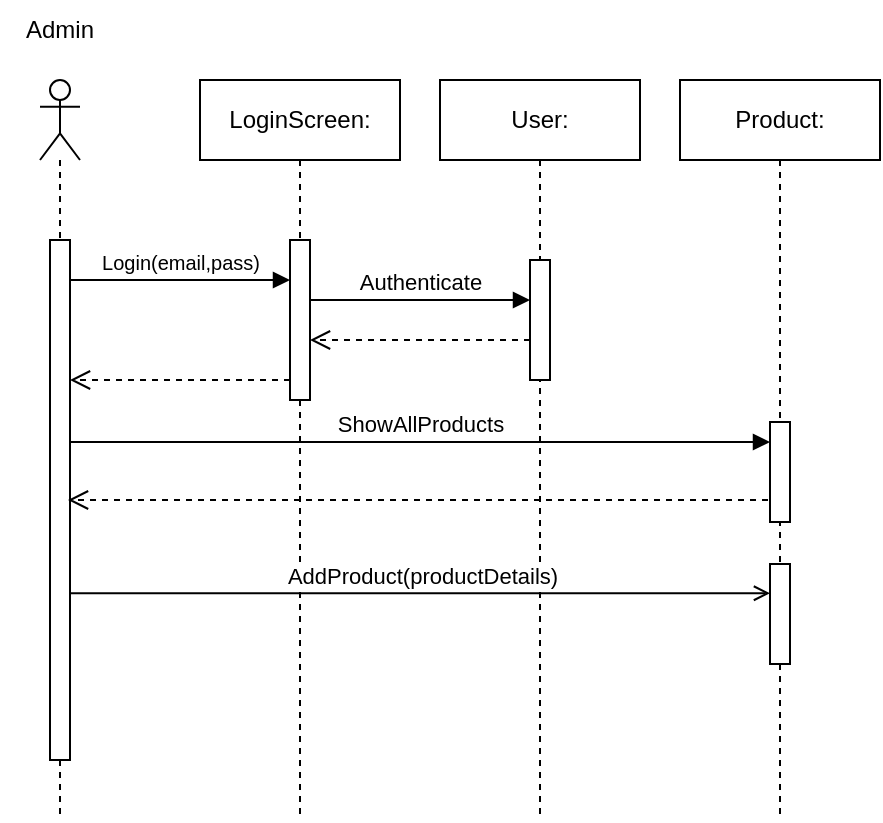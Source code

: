 <mxfile version="22.1.11" type="device">
  <diagram name="Page-1" id="HsitdcN0r7PipA14mCh1">
    <mxGraphModel dx="1036" dy="606" grid="1" gridSize="10" guides="1" tooltips="1" connect="1" arrows="1" fold="1" page="1" pageScale="1" pageWidth="1169" pageHeight="1654" math="0" shadow="0">
      <root>
        <mxCell id="0" />
        <mxCell id="1" parent="0" />
        <mxCell id="JLwtRgdgTvwD6cfcFC8S-1" value="" style="shape=umlLifeline;perimeter=lifelinePerimeter;whiteSpace=wrap;html=1;container=1;dropTarget=0;collapsible=0;recursiveResize=0;outlineConnect=0;portConstraint=eastwest;newEdgeStyle={&quot;curved&quot;:0,&quot;rounded&quot;:0};participant=umlActor;" parent="1" vertex="1">
          <mxGeometry x="650" y="390" width="20" height="370" as="geometry" />
        </mxCell>
        <mxCell id="JLwtRgdgTvwD6cfcFC8S-2" value="" style="html=1;points=[[0,0,0,0,5],[0,1,0,0,-5],[1,0,0,0,5],[1,1,0,0,-5]];perimeter=orthogonalPerimeter;outlineConnect=0;targetShapes=umlLifeline;portConstraint=eastwest;newEdgeStyle={&quot;curved&quot;:0,&quot;rounded&quot;:0};" parent="JLwtRgdgTvwD6cfcFC8S-1" vertex="1">
          <mxGeometry x="5" y="80" width="10" height="260" as="geometry" />
        </mxCell>
        <mxCell id="JLwtRgdgTvwD6cfcFC8S-3" value="User:" style="shape=umlLifeline;perimeter=lifelinePerimeter;whiteSpace=wrap;html=1;container=1;dropTarget=0;collapsible=0;recursiveResize=0;outlineConnect=0;portConstraint=eastwest;newEdgeStyle={&quot;curved&quot;:0,&quot;rounded&quot;:0};" parent="1" vertex="1">
          <mxGeometry x="850" y="390" width="100" height="370" as="geometry" />
        </mxCell>
        <mxCell id="JLwtRgdgTvwD6cfcFC8S-4" value="" style="html=1;points=[[0,0,0,0,5],[0,1,0,0,-5],[1,0,0,0,5],[1,1,0,0,-5]];perimeter=orthogonalPerimeter;outlineConnect=0;targetShapes=umlLifeline;portConstraint=eastwest;newEdgeStyle={&quot;curved&quot;:0,&quot;rounded&quot;:0};" parent="JLwtRgdgTvwD6cfcFC8S-3" vertex="1">
          <mxGeometry x="45" y="90" width="10" height="60" as="geometry" />
        </mxCell>
        <mxCell id="JLwtRgdgTvwD6cfcFC8S-5" value="Product:" style="shape=umlLifeline;perimeter=lifelinePerimeter;whiteSpace=wrap;html=1;container=1;dropTarget=0;collapsible=0;recursiveResize=0;outlineConnect=0;portConstraint=eastwest;newEdgeStyle={&quot;curved&quot;:0,&quot;rounded&quot;:0};" parent="1" vertex="1">
          <mxGeometry x="970" y="390" width="100" height="370" as="geometry" />
        </mxCell>
        <mxCell id="JLwtRgdgTvwD6cfcFC8S-6" value="Admin" style="text;html=1;strokeColor=none;fillColor=none;align=center;verticalAlign=middle;whiteSpace=wrap;rounded=0;" parent="1" vertex="1">
          <mxGeometry x="630" y="350" width="60" height="30" as="geometry" />
        </mxCell>
        <mxCell id="JLwtRgdgTvwD6cfcFC8S-7" value="LoginScreen:" style="shape=umlLifeline;perimeter=lifelinePerimeter;whiteSpace=wrap;html=1;container=1;dropTarget=0;collapsible=0;recursiveResize=0;outlineConnect=0;portConstraint=eastwest;newEdgeStyle={&quot;curved&quot;:0,&quot;rounded&quot;:0};" parent="1" vertex="1">
          <mxGeometry x="730" y="390" width="100" height="370" as="geometry" />
        </mxCell>
        <mxCell id="JLwtRgdgTvwD6cfcFC8S-8" value="" style="html=1;points=[[0,0,0,0,5],[0,1,0,0,-5],[1,0,0,0,5],[1,1,0,0,-5]];perimeter=orthogonalPerimeter;outlineConnect=0;targetShapes=umlLifeline;portConstraint=eastwest;newEdgeStyle={&quot;curved&quot;:0,&quot;rounded&quot;:0};" parent="JLwtRgdgTvwD6cfcFC8S-7" vertex="1">
          <mxGeometry x="45" y="80" width="10" height="80" as="geometry" />
        </mxCell>
        <mxCell id="JLwtRgdgTvwD6cfcFC8S-9" value="&lt;font style=&quot;font-size: 10px;&quot;&gt;Login(email,pass)&lt;/font&gt;" style="html=1;verticalAlign=bottom;endArrow=block;curved=0;rounded=0;exitX=1;exitY=0;exitDx=0;exitDy=5;exitPerimeter=0;" parent="1" edge="1">
          <mxGeometry width="80" relative="1" as="geometry">
            <mxPoint x="665" y="490" as="sourcePoint" />
            <mxPoint x="775" y="490" as="targetPoint" />
          </mxGeometry>
        </mxCell>
        <mxCell id="JLwtRgdgTvwD6cfcFC8S-10" value="Authenticate" style="html=1;verticalAlign=bottom;endArrow=block;curved=0;rounded=0;entryX=-0.015;entryY=0.25;entryDx=0;entryDy=0;entryPerimeter=0;" parent="1" edge="1">
          <mxGeometry width="80" relative="1" as="geometry">
            <mxPoint x="785" y="500" as="sourcePoint" />
            <mxPoint x="895" y="500" as="targetPoint" />
          </mxGeometry>
        </mxCell>
        <mxCell id="JLwtRgdgTvwD6cfcFC8S-11" value="" style="html=1;verticalAlign=bottom;endArrow=open;dashed=1;endSize=8;curved=0;rounded=0;exitX=0;exitY=1;exitDx=0;exitDy=-5;exitPerimeter=0;" parent="1" edge="1">
          <mxGeometry relative="1" as="geometry">
            <mxPoint x="775" y="540" as="sourcePoint" />
            <mxPoint x="665" y="540" as="targetPoint" />
          </mxGeometry>
        </mxCell>
        <mxCell id="JLwtRgdgTvwD6cfcFC8S-12" value="" style="html=1;verticalAlign=bottom;endArrow=open;dashed=1;endSize=8;curved=0;rounded=0;exitX=0;exitY=1;exitDx=0;exitDy=-5;exitPerimeter=0;" parent="1" edge="1">
          <mxGeometry relative="1" as="geometry">
            <mxPoint x="895" y="520.0" as="sourcePoint" />
            <mxPoint x="785" y="520.0" as="targetPoint" />
          </mxGeometry>
        </mxCell>
        <mxCell id="JLwtRgdgTvwD6cfcFC8S-13" value="" style="html=1;points=[[0,0,0,0,5],[0,1,0,0,-5],[1,0,0,0,5],[1,1,0,0,-5]];perimeter=orthogonalPerimeter;outlineConnect=0;targetShapes=umlLifeline;portConstraint=eastwest;newEdgeStyle={&quot;curved&quot;:0,&quot;rounded&quot;:0};" parent="1" vertex="1">
          <mxGeometry x="1015" y="561" width="10" height="50" as="geometry" />
        </mxCell>
        <mxCell id="JLwtRgdgTvwD6cfcFC8S-16" value="" style="html=1;points=[[0,0,0,0,5],[0,1,0,0,-5],[1,0,0,0,5],[1,1,0,0,-5]];perimeter=orthogonalPerimeter;outlineConnect=0;targetShapes=umlLifeline;portConstraint=eastwest;newEdgeStyle={&quot;curved&quot;:0,&quot;rounded&quot;:0};" parent="1" vertex="1">
          <mxGeometry x="1015" y="632" width="10" height="50" as="geometry" />
        </mxCell>
        <mxCell id="JLwtRgdgTvwD6cfcFC8S-17" value="AddProduct(productDetails)" style="html=1;verticalAlign=bottom;endArrow=open;curved=0;rounded=0;exitX=1;exitY=0;exitDx=0;exitDy=5;exitPerimeter=0;endFill=0;" parent="1" target="JLwtRgdgTvwD6cfcFC8S-16" edge="1">
          <mxGeometry x="0.002" width="80" relative="1" as="geometry">
            <mxPoint x="665" y="646.63" as="sourcePoint" />
            <mxPoint x="1015" y="646.63" as="targetPoint" />
            <mxPoint as="offset" />
          </mxGeometry>
        </mxCell>
        <mxCell id="JLwtRgdgTvwD6cfcFC8S-18" value="ShowAllProducts" style="html=1;verticalAlign=bottom;endArrow=block;curved=0;rounded=0;exitX=1;exitY=0;exitDx=0;exitDy=5;exitPerimeter=0;" parent="1" edge="1">
          <mxGeometry width="80" relative="1" as="geometry">
            <mxPoint x="665" y="571" as="sourcePoint" />
            <mxPoint x="1015" y="571" as="targetPoint" />
          </mxGeometry>
        </mxCell>
        <mxCell id="JLwtRgdgTvwD6cfcFC8S-20" value="" style="html=1;verticalAlign=bottom;endArrow=open;dashed=1;endSize=8;curved=0;rounded=0;exitX=0;exitY=1;exitDx=0;exitDy=-5;exitPerimeter=0;" parent="1" edge="1">
          <mxGeometry relative="1" as="geometry">
            <mxPoint x="1014" y="600.0" as="sourcePoint" />
            <mxPoint x="664" y="600" as="targetPoint" />
          </mxGeometry>
        </mxCell>
      </root>
    </mxGraphModel>
  </diagram>
</mxfile>
